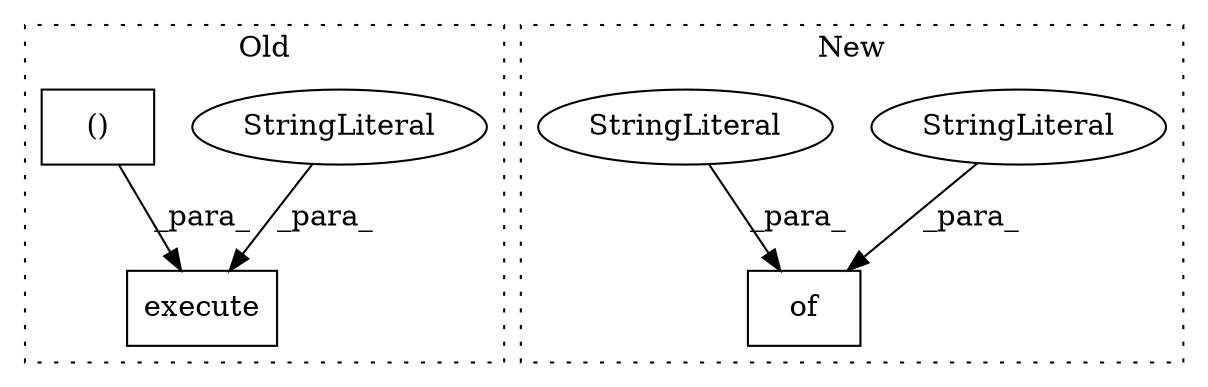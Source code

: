 digraph G {
subgraph cluster0 {
1 [label="execute" a="32" s="767,861" l="8,2" shape="box"];
5 [label="StringLiteral" a="45" s="775" l="55" shape="ellipse"];
6 [label="()" a="106" s="836" l="25" shape="box"];
label = "Old";
style="dotted";
}
subgraph cluster1 {
2 [label="of" a="32" s="747,785" l="3,1" shape="box"];
3 [label="StringLiteral" a="45" s="750" l="7" shape="ellipse"];
4 [label="StringLiteral" a="45" s="773" l="7" shape="ellipse"];
label = "New";
style="dotted";
}
3 -> 2 [label="_para_"];
4 -> 2 [label="_para_"];
5 -> 1 [label="_para_"];
6 -> 1 [label="_para_"];
}